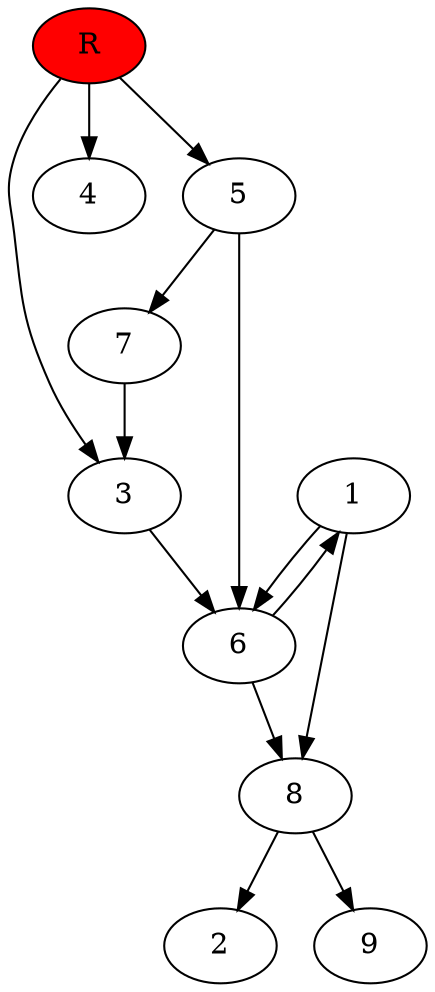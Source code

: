 digraph prb30975 {
	1
	2
	3
	4
	5
	6
	7
	8
	R [fillcolor="#ff0000" style=filled]
	1 -> 6
	1 -> 8
	3 -> 6
	5 -> 6
	5 -> 7
	6 -> 1
	6 -> 8
	7 -> 3
	8 -> 2
	8 -> 9
	R -> 3
	R -> 4
	R -> 5
}
